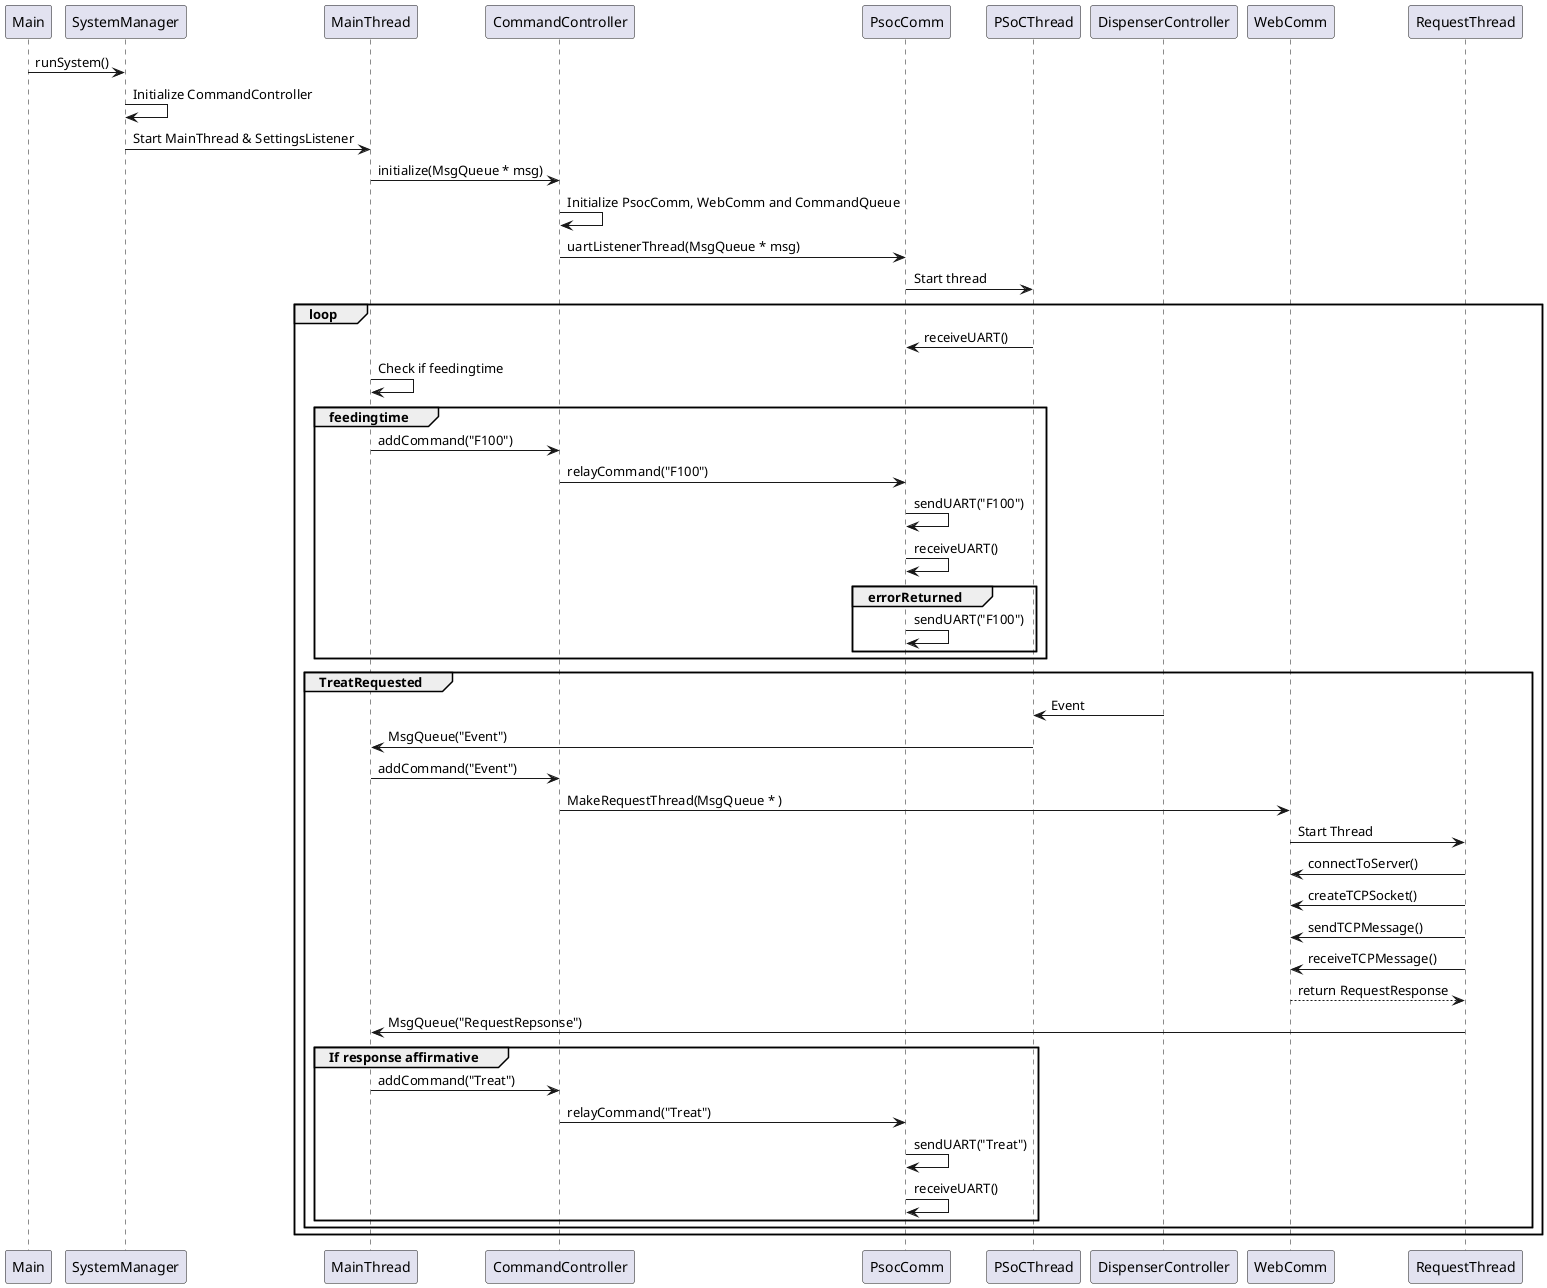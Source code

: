 @startuml


Main -> SystemManager: runSystem()
SystemManager -> SystemManager: Initialize CommandController
SystemManager -> MainThread : Start MainThread & SettingsListener
MainThread -> CommandController: initialize(MsgQueue * msg)
CommandController -> CommandController: Initialize PsocComm, WebComm and CommandQueue
CommandController -> PsocComm: uartListenerThread(MsgQueue * msg)
PsocComm -> PSoCThread: Start thread
group loop
    PSoCThread -> PsocComm: receiveUART()
    MainThread -> MainThread: Check if feedingtime
    group feedingtime
        MainThread -> CommandController: addCommand("F100")
        CommandController -> PsocComm: relayCommand("F100")
        PsocComm -> PsocComm: sendUART("F100")
        PsocComm -> PsocComm: receiveUART()
        group errorReturned
            PsocComm -> PsocComm:sendUART("F100")
        end
    end
    group TreatRequested
        DispenserController -> PSoCThread: Event
        PSoCThread -> MainThread: MsgQueue("Event")
        MainThread -> CommandController:addCommand("Event")
        CommandController -> WebComm: MakeRequestThread(MsgQueue * )
        WebComm -> RequestThread:Start Thread
        RequestThread -> WebComm: connectToServer()
        RequestThread -> WebComm: createTCPSocket()
        RequestThread -> WebComm: sendTCPMessage()
        RequestThread -> WebComm: receiveTCPMessage()
        WebComm --> RequestThread: return RequestResponse
        RequestThread -> MainThread: MsgQueue("RequestRepsonse")
        group If response affirmative
            MainThread -> CommandController: addCommand("Treat")
            CommandController -> PsocComm: relayCommand("Treat")
            PsocComm -> PsocComm: sendUART("Treat")
            PsocComm -> PsocComm: receiveUART()
        end
    end

end
@enduml